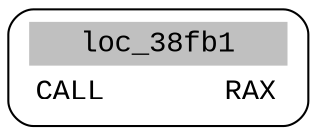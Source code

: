 digraph asm_graph {
1941 [
shape="Mrecord" fontname="Courier New"label =<<table border="0" cellborder="0" cellpadding="3"><tr><td align="center" colspan="2" bgcolor="grey">loc_38fb1</td></tr><tr><td align="left">CALL       RAX</td></tr></table>> ];
}